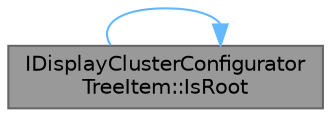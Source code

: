 digraph "IDisplayClusterConfiguratorTreeItem::IsRoot"
{
 // INTERACTIVE_SVG=YES
 // LATEX_PDF_SIZE
  bgcolor="transparent";
  edge [fontname=Helvetica,fontsize=10,labelfontname=Helvetica,labelfontsize=10];
  node [fontname=Helvetica,fontsize=10,shape=box,height=0.2,width=0.4];
  rankdir="LR";
  Node1 [id="Node000001",label="IDisplayClusterConfigurator\lTreeItem::IsRoot",height=0.2,width=0.4,color="gray40", fillcolor="grey60", style="filled", fontcolor="black",tooltip="Return true if that is root tree item."];
  Node1 -> Node1 [id="edge1_Node000001_Node000001",color="steelblue1",style="solid",tooltip=" "];
}
